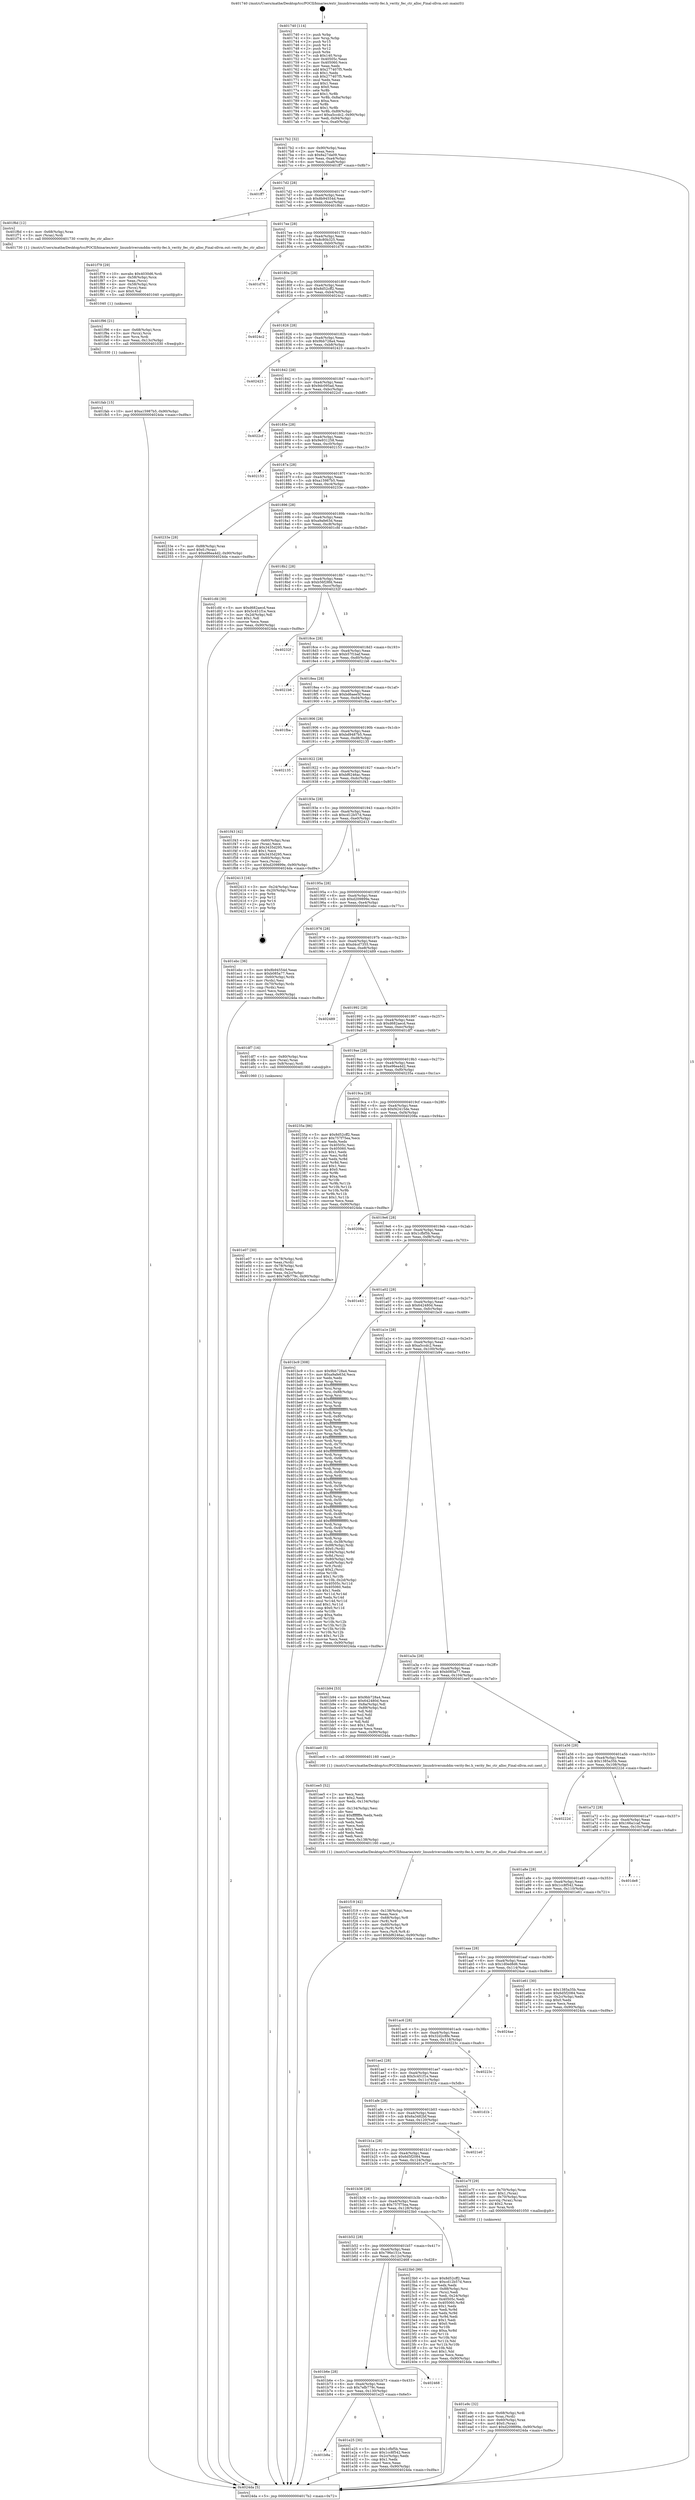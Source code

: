 digraph "0x401740" {
  label = "0x401740 (/mnt/c/Users/mathe/Desktop/tcc/POCII/binaries/extr_linuxdriversmddm-verity-fec.h_verity_fec_ctr_alloc_Final-ollvm.out::main(0))"
  labelloc = "t"
  node[shape=record]

  Entry [label="",width=0.3,height=0.3,shape=circle,fillcolor=black,style=filled]
  "0x4017b2" [label="{
     0x4017b2 [32]\l
     | [instrs]\l
     &nbsp;&nbsp;0x4017b2 \<+6\>: mov -0x90(%rbp),%eax\l
     &nbsp;&nbsp;0x4017b8 \<+2\>: mov %eax,%ecx\l
     &nbsp;&nbsp;0x4017ba \<+6\>: sub $0x8a27da09,%ecx\l
     &nbsp;&nbsp;0x4017c0 \<+6\>: mov %eax,-0xa4(%rbp)\l
     &nbsp;&nbsp;0x4017c6 \<+6\>: mov %ecx,-0xa8(%rbp)\l
     &nbsp;&nbsp;0x4017cc \<+6\>: je 0000000000401ff7 \<main+0x8b7\>\l
  }"]
  "0x401ff7" [label="{
     0x401ff7\l
  }", style=dashed]
  "0x4017d2" [label="{
     0x4017d2 [28]\l
     | [instrs]\l
     &nbsp;&nbsp;0x4017d2 \<+5\>: jmp 00000000004017d7 \<main+0x97\>\l
     &nbsp;&nbsp;0x4017d7 \<+6\>: mov -0xa4(%rbp),%eax\l
     &nbsp;&nbsp;0x4017dd \<+5\>: sub $0x8b94554d,%eax\l
     &nbsp;&nbsp;0x4017e2 \<+6\>: mov %eax,-0xac(%rbp)\l
     &nbsp;&nbsp;0x4017e8 \<+6\>: je 0000000000401f6d \<main+0x82d\>\l
  }"]
  Exit [label="",width=0.3,height=0.3,shape=circle,fillcolor=black,style=filled,peripheries=2]
  "0x401f6d" [label="{
     0x401f6d [12]\l
     | [instrs]\l
     &nbsp;&nbsp;0x401f6d \<+4\>: mov -0x68(%rbp),%rax\l
     &nbsp;&nbsp;0x401f71 \<+3\>: mov (%rax),%rdi\l
     &nbsp;&nbsp;0x401f74 \<+5\>: call 0000000000401730 \<verity_fec_ctr_alloc\>\l
     | [calls]\l
     &nbsp;&nbsp;0x401730 \{1\} (/mnt/c/Users/mathe/Desktop/tcc/POCII/binaries/extr_linuxdriversmddm-verity-fec.h_verity_fec_ctr_alloc_Final-ollvm.out::verity_fec_ctr_alloc)\l
  }"]
  "0x4017ee" [label="{
     0x4017ee [28]\l
     | [instrs]\l
     &nbsp;&nbsp;0x4017ee \<+5\>: jmp 00000000004017f3 \<main+0xb3\>\l
     &nbsp;&nbsp;0x4017f3 \<+6\>: mov -0xa4(%rbp),%eax\l
     &nbsp;&nbsp;0x4017f9 \<+5\>: sub $0x8c80b325,%eax\l
     &nbsp;&nbsp;0x4017fe \<+6\>: mov %eax,-0xb0(%rbp)\l
     &nbsp;&nbsp;0x401804 \<+6\>: je 0000000000401d76 \<main+0x636\>\l
  }"]
  "0x401fab" [label="{
     0x401fab [15]\l
     | [instrs]\l
     &nbsp;&nbsp;0x401fab \<+10\>: movl $0xa15987b5,-0x90(%rbp)\l
     &nbsp;&nbsp;0x401fb5 \<+5\>: jmp 00000000004024da \<main+0xd9a\>\l
  }"]
  "0x401d76" [label="{
     0x401d76\l
  }", style=dashed]
  "0x40180a" [label="{
     0x40180a [28]\l
     | [instrs]\l
     &nbsp;&nbsp;0x40180a \<+5\>: jmp 000000000040180f \<main+0xcf\>\l
     &nbsp;&nbsp;0x40180f \<+6\>: mov -0xa4(%rbp),%eax\l
     &nbsp;&nbsp;0x401815 \<+5\>: sub $0x8d52cff2,%eax\l
     &nbsp;&nbsp;0x40181a \<+6\>: mov %eax,-0xb4(%rbp)\l
     &nbsp;&nbsp;0x401820 \<+6\>: je 00000000004024c2 \<main+0xd82\>\l
  }"]
  "0x401f96" [label="{
     0x401f96 [21]\l
     | [instrs]\l
     &nbsp;&nbsp;0x401f96 \<+4\>: mov -0x68(%rbp),%rcx\l
     &nbsp;&nbsp;0x401f9a \<+3\>: mov (%rcx),%rcx\l
     &nbsp;&nbsp;0x401f9d \<+3\>: mov %rcx,%rdi\l
     &nbsp;&nbsp;0x401fa0 \<+6\>: mov %eax,-0x13c(%rbp)\l
     &nbsp;&nbsp;0x401fa6 \<+5\>: call 0000000000401030 \<free@plt\>\l
     | [calls]\l
     &nbsp;&nbsp;0x401030 \{1\} (unknown)\l
  }"]
  "0x4024c2" [label="{
     0x4024c2\l
  }", style=dashed]
  "0x401826" [label="{
     0x401826 [28]\l
     | [instrs]\l
     &nbsp;&nbsp;0x401826 \<+5\>: jmp 000000000040182b \<main+0xeb\>\l
     &nbsp;&nbsp;0x40182b \<+6\>: mov -0xa4(%rbp),%eax\l
     &nbsp;&nbsp;0x401831 \<+5\>: sub $0x9bb728a4,%eax\l
     &nbsp;&nbsp;0x401836 \<+6\>: mov %eax,-0xb8(%rbp)\l
     &nbsp;&nbsp;0x40183c \<+6\>: je 0000000000402423 \<main+0xce3\>\l
  }"]
  "0x401f79" [label="{
     0x401f79 [29]\l
     | [instrs]\l
     &nbsp;&nbsp;0x401f79 \<+10\>: movabs $0x4030d6,%rdi\l
     &nbsp;&nbsp;0x401f83 \<+4\>: mov -0x58(%rbp),%rcx\l
     &nbsp;&nbsp;0x401f87 \<+2\>: mov %eax,(%rcx)\l
     &nbsp;&nbsp;0x401f89 \<+4\>: mov -0x58(%rbp),%rcx\l
     &nbsp;&nbsp;0x401f8d \<+2\>: mov (%rcx),%esi\l
     &nbsp;&nbsp;0x401f8f \<+2\>: mov $0x0,%al\l
     &nbsp;&nbsp;0x401f91 \<+5\>: call 0000000000401040 \<printf@plt\>\l
     | [calls]\l
     &nbsp;&nbsp;0x401040 \{1\} (unknown)\l
  }"]
  "0x402423" [label="{
     0x402423\l
  }", style=dashed]
  "0x401842" [label="{
     0x401842 [28]\l
     | [instrs]\l
     &nbsp;&nbsp;0x401842 \<+5\>: jmp 0000000000401847 \<main+0x107\>\l
     &nbsp;&nbsp;0x401847 \<+6\>: mov -0xa4(%rbp),%eax\l
     &nbsp;&nbsp;0x40184d \<+5\>: sub $0x9dc095ad,%eax\l
     &nbsp;&nbsp;0x401852 \<+6\>: mov %eax,-0xbc(%rbp)\l
     &nbsp;&nbsp;0x401858 \<+6\>: je 00000000004022cf \<main+0xb8f\>\l
  }"]
  "0x401f19" [label="{
     0x401f19 [42]\l
     | [instrs]\l
     &nbsp;&nbsp;0x401f19 \<+6\>: mov -0x138(%rbp),%ecx\l
     &nbsp;&nbsp;0x401f1f \<+3\>: imul %eax,%ecx\l
     &nbsp;&nbsp;0x401f22 \<+4\>: mov -0x68(%rbp),%r8\l
     &nbsp;&nbsp;0x401f26 \<+3\>: mov (%r8),%r8\l
     &nbsp;&nbsp;0x401f29 \<+4\>: mov -0x60(%rbp),%r9\l
     &nbsp;&nbsp;0x401f2d \<+3\>: movslq (%r9),%r9\l
     &nbsp;&nbsp;0x401f30 \<+4\>: mov %ecx,(%r8,%r9,4)\l
     &nbsp;&nbsp;0x401f34 \<+10\>: movl $0xbf6246ac,-0x90(%rbp)\l
     &nbsp;&nbsp;0x401f3e \<+5\>: jmp 00000000004024da \<main+0xd9a\>\l
  }"]
  "0x4022cf" [label="{
     0x4022cf\l
  }", style=dashed]
  "0x40185e" [label="{
     0x40185e [28]\l
     | [instrs]\l
     &nbsp;&nbsp;0x40185e \<+5\>: jmp 0000000000401863 \<main+0x123\>\l
     &nbsp;&nbsp;0x401863 \<+6\>: mov -0xa4(%rbp),%eax\l
     &nbsp;&nbsp;0x401869 \<+5\>: sub $0x9e931258,%eax\l
     &nbsp;&nbsp;0x40186e \<+6\>: mov %eax,-0xc0(%rbp)\l
     &nbsp;&nbsp;0x401874 \<+6\>: je 0000000000402153 \<main+0xa13\>\l
  }"]
  "0x401ee5" [label="{
     0x401ee5 [52]\l
     | [instrs]\l
     &nbsp;&nbsp;0x401ee5 \<+2\>: xor %ecx,%ecx\l
     &nbsp;&nbsp;0x401ee7 \<+5\>: mov $0x2,%edx\l
     &nbsp;&nbsp;0x401eec \<+6\>: mov %edx,-0x134(%rbp)\l
     &nbsp;&nbsp;0x401ef2 \<+1\>: cltd\l
     &nbsp;&nbsp;0x401ef3 \<+6\>: mov -0x134(%rbp),%esi\l
     &nbsp;&nbsp;0x401ef9 \<+2\>: idiv %esi\l
     &nbsp;&nbsp;0x401efb \<+6\>: imul $0xfffffffe,%edx,%edx\l
     &nbsp;&nbsp;0x401f01 \<+2\>: mov %ecx,%edi\l
     &nbsp;&nbsp;0x401f03 \<+2\>: sub %edx,%edi\l
     &nbsp;&nbsp;0x401f05 \<+2\>: mov %ecx,%edx\l
     &nbsp;&nbsp;0x401f07 \<+3\>: sub $0x1,%edx\l
     &nbsp;&nbsp;0x401f0a \<+2\>: add %edx,%edi\l
     &nbsp;&nbsp;0x401f0c \<+2\>: sub %edi,%ecx\l
     &nbsp;&nbsp;0x401f0e \<+6\>: mov %ecx,-0x138(%rbp)\l
     &nbsp;&nbsp;0x401f14 \<+5\>: call 0000000000401160 \<next_i\>\l
     | [calls]\l
     &nbsp;&nbsp;0x401160 \{1\} (/mnt/c/Users/mathe/Desktop/tcc/POCII/binaries/extr_linuxdriversmddm-verity-fec.h_verity_fec_ctr_alloc_Final-ollvm.out::next_i)\l
  }"]
  "0x402153" [label="{
     0x402153\l
  }", style=dashed]
  "0x40187a" [label="{
     0x40187a [28]\l
     | [instrs]\l
     &nbsp;&nbsp;0x40187a \<+5\>: jmp 000000000040187f \<main+0x13f\>\l
     &nbsp;&nbsp;0x40187f \<+6\>: mov -0xa4(%rbp),%eax\l
     &nbsp;&nbsp;0x401885 \<+5\>: sub $0xa15987b5,%eax\l
     &nbsp;&nbsp;0x40188a \<+6\>: mov %eax,-0xc4(%rbp)\l
     &nbsp;&nbsp;0x401890 \<+6\>: je 000000000040233e \<main+0xbfe\>\l
  }"]
  "0x401e9c" [label="{
     0x401e9c [32]\l
     | [instrs]\l
     &nbsp;&nbsp;0x401e9c \<+4\>: mov -0x68(%rbp),%rdi\l
     &nbsp;&nbsp;0x401ea0 \<+3\>: mov %rax,(%rdi)\l
     &nbsp;&nbsp;0x401ea3 \<+4\>: mov -0x60(%rbp),%rax\l
     &nbsp;&nbsp;0x401ea7 \<+6\>: movl $0x0,(%rax)\l
     &nbsp;&nbsp;0x401ead \<+10\>: movl $0xd209899e,-0x90(%rbp)\l
     &nbsp;&nbsp;0x401eb7 \<+5\>: jmp 00000000004024da \<main+0xd9a\>\l
  }"]
  "0x40233e" [label="{
     0x40233e [28]\l
     | [instrs]\l
     &nbsp;&nbsp;0x40233e \<+7\>: mov -0x88(%rbp),%rax\l
     &nbsp;&nbsp;0x402345 \<+6\>: movl $0x0,(%rax)\l
     &nbsp;&nbsp;0x40234b \<+10\>: movl $0xe96ea4d2,-0x90(%rbp)\l
     &nbsp;&nbsp;0x402355 \<+5\>: jmp 00000000004024da \<main+0xd9a\>\l
  }"]
  "0x401896" [label="{
     0x401896 [28]\l
     | [instrs]\l
     &nbsp;&nbsp;0x401896 \<+5\>: jmp 000000000040189b \<main+0x15b\>\l
     &nbsp;&nbsp;0x40189b \<+6\>: mov -0xa4(%rbp),%eax\l
     &nbsp;&nbsp;0x4018a1 \<+5\>: sub $0xa9afe63d,%eax\l
     &nbsp;&nbsp;0x4018a6 \<+6\>: mov %eax,-0xc8(%rbp)\l
     &nbsp;&nbsp;0x4018ac \<+6\>: je 0000000000401cfd \<main+0x5bd\>\l
  }"]
  "0x401b8a" [label="{
     0x401b8a\l
  }", style=dashed]
  "0x401cfd" [label="{
     0x401cfd [30]\l
     | [instrs]\l
     &nbsp;&nbsp;0x401cfd \<+5\>: mov $0xd682aecd,%eax\l
     &nbsp;&nbsp;0x401d02 \<+5\>: mov $0x5c451f1e,%ecx\l
     &nbsp;&nbsp;0x401d07 \<+3\>: mov -0x2d(%rbp),%dl\l
     &nbsp;&nbsp;0x401d0a \<+3\>: test $0x1,%dl\l
     &nbsp;&nbsp;0x401d0d \<+3\>: cmovne %ecx,%eax\l
     &nbsp;&nbsp;0x401d10 \<+6\>: mov %eax,-0x90(%rbp)\l
     &nbsp;&nbsp;0x401d16 \<+5\>: jmp 00000000004024da \<main+0xd9a\>\l
  }"]
  "0x4018b2" [label="{
     0x4018b2 [28]\l
     | [instrs]\l
     &nbsp;&nbsp;0x4018b2 \<+5\>: jmp 00000000004018b7 \<main+0x177\>\l
     &nbsp;&nbsp;0x4018b7 \<+6\>: mov -0xa4(%rbp),%eax\l
     &nbsp;&nbsp;0x4018bd \<+5\>: sub $0xb56f28fd,%eax\l
     &nbsp;&nbsp;0x4018c2 \<+6\>: mov %eax,-0xcc(%rbp)\l
     &nbsp;&nbsp;0x4018c8 \<+6\>: je 000000000040232f \<main+0xbef\>\l
  }"]
  "0x401e25" [label="{
     0x401e25 [30]\l
     | [instrs]\l
     &nbsp;&nbsp;0x401e25 \<+5\>: mov $0x1cfbf5b,%eax\l
     &nbsp;&nbsp;0x401e2a \<+5\>: mov $0x1cc8f542,%ecx\l
     &nbsp;&nbsp;0x401e2f \<+3\>: mov -0x2c(%rbp),%edx\l
     &nbsp;&nbsp;0x401e32 \<+3\>: cmp $0x1,%edx\l
     &nbsp;&nbsp;0x401e35 \<+3\>: cmovl %ecx,%eax\l
     &nbsp;&nbsp;0x401e38 \<+6\>: mov %eax,-0x90(%rbp)\l
     &nbsp;&nbsp;0x401e3e \<+5\>: jmp 00000000004024da \<main+0xd9a\>\l
  }"]
  "0x40232f" [label="{
     0x40232f\l
  }", style=dashed]
  "0x4018ce" [label="{
     0x4018ce [28]\l
     | [instrs]\l
     &nbsp;&nbsp;0x4018ce \<+5\>: jmp 00000000004018d3 \<main+0x193\>\l
     &nbsp;&nbsp;0x4018d3 \<+6\>: mov -0xa4(%rbp),%eax\l
     &nbsp;&nbsp;0x4018d9 \<+5\>: sub $0xb57f1baf,%eax\l
     &nbsp;&nbsp;0x4018de \<+6\>: mov %eax,-0xd0(%rbp)\l
     &nbsp;&nbsp;0x4018e4 \<+6\>: je 00000000004021b6 \<main+0xa76\>\l
  }"]
  "0x401b6e" [label="{
     0x401b6e [28]\l
     | [instrs]\l
     &nbsp;&nbsp;0x401b6e \<+5\>: jmp 0000000000401b73 \<main+0x433\>\l
     &nbsp;&nbsp;0x401b73 \<+6\>: mov -0xa4(%rbp),%eax\l
     &nbsp;&nbsp;0x401b79 \<+5\>: sub $0x7efb779c,%eax\l
     &nbsp;&nbsp;0x401b7e \<+6\>: mov %eax,-0x130(%rbp)\l
     &nbsp;&nbsp;0x401b84 \<+6\>: je 0000000000401e25 \<main+0x6e5\>\l
  }"]
  "0x4021b6" [label="{
     0x4021b6\l
  }", style=dashed]
  "0x4018ea" [label="{
     0x4018ea [28]\l
     | [instrs]\l
     &nbsp;&nbsp;0x4018ea \<+5\>: jmp 00000000004018ef \<main+0x1af\>\l
     &nbsp;&nbsp;0x4018ef \<+6\>: mov -0xa4(%rbp),%eax\l
     &nbsp;&nbsp;0x4018f5 \<+5\>: sub $0xbd6aee5f,%eax\l
     &nbsp;&nbsp;0x4018fa \<+6\>: mov %eax,-0xd4(%rbp)\l
     &nbsp;&nbsp;0x401900 \<+6\>: je 0000000000401fba \<main+0x87a\>\l
  }"]
  "0x402468" [label="{
     0x402468\l
  }", style=dashed]
  "0x401fba" [label="{
     0x401fba\l
  }", style=dashed]
  "0x401906" [label="{
     0x401906 [28]\l
     | [instrs]\l
     &nbsp;&nbsp;0x401906 \<+5\>: jmp 000000000040190b \<main+0x1cb\>\l
     &nbsp;&nbsp;0x40190b \<+6\>: mov -0xa4(%rbp),%eax\l
     &nbsp;&nbsp;0x401911 \<+5\>: sub $0xbd9487b5,%eax\l
     &nbsp;&nbsp;0x401916 \<+6\>: mov %eax,-0xd8(%rbp)\l
     &nbsp;&nbsp;0x40191c \<+6\>: je 0000000000402135 \<main+0x9f5\>\l
  }"]
  "0x401b52" [label="{
     0x401b52 [28]\l
     | [instrs]\l
     &nbsp;&nbsp;0x401b52 \<+5\>: jmp 0000000000401b57 \<main+0x417\>\l
     &nbsp;&nbsp;0x401b57 \<+6\>: mov -0xa4(%rbp),%eax\l
     &nbsp;&nbsp;0x401b5d \<+5\>: sub $0x796e151e,%eax\l
     &nbsp;&nbsp;0x401b62 \<+6\>: mov %eax,-0x12c(%rbp)\l
     &nbsp;&nbsp;0x401b68 \<+6\>: je 0000000000402468 \<main+0xd28\>\l
  }"]
  "0x402135" [label="{
     0x402135\l
  }", style=dashed]
  "0x401922" [label="{
     0x401922 [28]\l
     | [instrs]\l
     &nbsp;&nbsp;0x401922 \<+5\>: jmp 0000000000401927 \<main+0x1e7\>\l
     &nbsp;&nbsp;0x401927 \<+6\>: mov -0xa4(%rbp),%eax\l
     &nbsp;&nbsp;0x40192d \<+5\>: sub $0xbf6246ac,%eax\l
     &nbsp;&nbsp;0x401932 \<+6\>: mov %eax,-0xdc(%rbp)\l
     &nbsp;&nbsp;0x401938 \<+6\>: je 0000000000401f43 \<main+0x803\>\l
  }"]
  "0x4023b0" [label="{
     0x4023b0 [99]\l
     | [instrs]\l
     &nbsp;&nbsp;0x4023b0 \<+5\>: mov $0x8d52cff2,%eax\l
     &nbsp;&nbsp;0x4023b5 \<+5\>: mov $0xcd12b57d,%ecx\l
     &nbsp;&nbsp;0x4023ba \<+2\>: xor %edx,%edx\l
     &nbsp;&nbsp;0x4023bc \<+7\>: mov -0x88(%rbp),%rsi\l
     &nbsp;&nbsp;0x4023c3 \<+2\>: mov (%rsi),%edi\l
     &nbsp;&nbsp;0x4023c5 \<+3\>: mov %edi,-0x24(%rbp)\l
     &nbsp;&nbsp;0x4023c8 \<+7\>: mov 0x40505c,%edi\l
     &nbsp;&nbsp;0x4023cf \<+8\>: mov 0x405060,%r8d\l
     &nbsp;&nbsp;0x4023d7 \<+3\>: sub $0x1,%edx\l
     &nbsp;&nbsp;0x4023da \<+3\>: mov %edi,%r9d\l
     &nbsp;&nbsp;0x4023dd \<+3\>: add %edx,%r9d\l
     &nbsp;&nbsp;0x4023e0 \<+4\>: imul %r9d,%edi\l
     &nbsp;&nbsp;0x4023e4 \<+3\>: and $0x1,%edi\l
     &nbsp;&nbsp;0x4023e7 \<+3\>: cmp $0x0,%edi\l
     &nbsp;&nbsp;0x4023ea \<+4\>: sete %r10b\l
     &nbsp;&nbsp;0x4023ee \<+4\>: cmp $0xa,%r8d\l
     &nbsp;&nbsp;0x4023f2 \<+4\>: setl %r11b\l
     &nbsp;&nbsp;0x4023f6 \<+3\>: mov %r10b,%bl\l
     &nbsp;&nbsp;0x4023f9 \<+3\>: and %r11b,%bl\l
     &nbsp;&nbsp;0x4023fc \<+3\>: xor %r11b,%r10b\l
     &nbsp;&nbsp;0x4023ff \<+3\>: or %r10b,%bl\l
     &nbsp;&nbsp;0x402402 \<+3\>: test $0x1,%bl\l
     &nbsp;&nbsp;0x402405 \<+3\>: cmovne %ecx,%eax\l
     &nbsp;&nbsp;0x402408 \<+6\>: mov %eax,-0x90(%rbp)\l
     &nbsp;&nbsp;0x40240e \<+5\>: jmp 00000000004024da \<main+0xd9a\>\l
  }"]
  "0x401f43" [label="{
     0x401f43 [42]\l
     | [instrs]\l
     &nbsp;&nbsp;0x401f43 \<+4\>: mov -0x60(%rbp),%rax\l
     &nbsp;&nbsp;0x401f47 \<+2\>: mov (%rax),%ecx\l
     &nbsp;&nbsp;0x401f49 \<+6\>: add $0x3435d295,%ecx\l
     &nbsp;&nbsp;0x401f4f \<+3\>: add $0x1,%ecx\l
     &nbsp;&nbsp;0x401f52 \<+6\>: sub $0x3435d295,%ecx\l
     &nbsp;&nbsp;0x401f58 \<+4\>: mov -0x60(%rbp),%rax\l
     &nbsp;&nbsp;0x401f5c \<+2\>: mov %ecx,(%rax)\l
     &nbsp;&nbsp;0x401f5e \<+10\>: movl $0xd209899e,-0x90(%rbp)\l
     &nbsp;&nbsp;0x401f68 \<+5\>: jmp 00000000004024da \<main+0xd9a\>\l
  }"]
  "0x40193e" [label="{
     0x40193e [28]\l
     | [instrs]\l
     &nbsp;&nbsp;0x40193e \<+5\>: jmp 0000000000401943 \<main+0x203\>\l
     &nbsp;&nbsp;0x401943 \<+6\>: mov -0xa4(%rbp),%eax\l
     &nbsp;&nbsp;0x401949 \<+5\>: sub $0xcd12b57d,%eax\l
     &nbsp;&nbsp;0x40194e \<+6\>: mov %eax,-0xe0(%rbp)\l
     &nbsp;&nbsp;0x401954 \<+6\>: je 0000000000402413 \<main+0xcd3\>\l
  }"]
  "0x401b36" [label="{
     0x401b36 [28]\l
     | [instrs]\l
     &nbsp;&nbsp;0x401b36 \<+5\>: jmp 0000000000401b3b \<main+0x3fb\>\l
     &nbsp;&nbsp;0x401b3b \<+6\>: mov -0xa4(%rbp),%eax\l
     &nbsp;&nbsp;0x401b41 \<+5\>: sub $0x757f75ea,%eax\l
     &nbsp;&nbsp;0x401b46 \<+6\>: mov %eax,-0x128(%rbp)\l
     &nbsp;&nbsp;0x401b4c \<+6\>: je 00000000004023b0 \<main+0xc70\>\l
  }"]
  "0x402413" [label="{
     0x402413 [16]\l
     | [instrs]\l
     &nbsp;&nbsp;0x402413 \<+3\>: mov -0x24(%rbp),%eax\l
     &nbsp;&nbsp;0x402416 \<+4\>: lea -0x20(%rbp),%rsp\l
     &nbsp;&nbsp;0x40241a \<+1\>: pop %rbx\l
     &nbsp;&nbsp;0x40241b \<+2\>: pop %r12\l
     &nbsp;&nbsp;0x40241d \<+2\>: pop %r14\l
     &nbsp;&nbsp;0x40241f \<+2\>: pop %r15\l
     &nbsp;&nbsp;0x402421 \<+1\>: pop %rbp\l
     &nbsp;&nbsp;0x402422 \<+1\>: ret\l
  }"]
  "0x40195a" [label="{
     0x40195a [28]\l
     | [instrs]\l
     &nbsp;&nbsp;0x40195a \<+5\>: jmp 000000000040195f \<main+0x21f\>\l
     &nbsp;&nbsp;0x40195f \<+6\>: mov -0xa4(%rbp),%eax\l
     &nbsp;&nbsp;0x401965 \<+5\>: sub $0xd209899e,%eax\l
     &nbsp;&nbsp;0x40196a \<+6\>: mov %eax,-0xe4(%rbp)\l
     &nbsp;&nbsp;0x401970 \<+6\>: je 0000000000401ebc \<main+0x77c\>\l
  }"]
  "0x401e7f" [label="{
     0x401e7f [29]\l
     | [instrs]\l
     &nbsp;&nbsp;0x401e7f \<+4\>: mov -0x70(%rbp),%rax\l
     &nbsp;&nbsp;0x401e83 \<+6\>: movl $0x1,(%rax)\l
     &nbsp;&nbsp;0x401e89 \<+4\>: mov -0x70(%rbp),%rax\l
     &nbsp;&nbsp;0x401e8d \<+3\>: movslq (%rax),%rax\l
     &nbsp;&nbsp;0x401e90 \<+4\>: shl $0x2,%rax\l
     &nbsp;&nbsp;0x401e94 \<+3\>: mov %rax,%rdi\l
     &nbsp;&nbsp;0x401e97 \<+5\>: call 0000000000401050 \<malloc@plt\>\l
     | [calls]\l
     &nbsp;&nbsp;0x401050 \{1\} (unknown)\l
  }"]
  "0x401ebc" [label="{
     0x401ebc [36]\l
     | [instrs]\l
     &nbsp;&nbsp;0x401ebc \<+5\>: mov $0x8b94554d,%eax\l
     &nbsp;&nbsp;0x401ec1 \<+5\>: mov $0xb085a77,%ecx\l
     &nbsp;&nbsp;0x401ec6 \<+4\>: mov -0x60(%rbp),%rdx\l
     &nbsp;&nbsp;0x401eca \<+2\>: mov (%rdx),%esi\l
     &nbsp;&nbsp;0x401ecc \<+4\>: mov -0x70(%rbp),%rdx\l
     &nbsp;&nbsp;0x401ed0 \<+2\>: cmp (%rdx),%esi\l
     &nbsp;&nbsp;0x401ed2 \<+3\>: cmovl %ecx,%eax\l
     &nbsp;&nbsp;0x401ed5 \<+6\>: mov %eax,-0x90(%rbp)\l
     &nbsp;&nbsp;0x401edb \<+5\>: jmp 00000000004024da \<main+0xd9a\>\l
  }"]
  "0x401976" [label="{
     0x401976 [28]\l
     | [instrs]\l
     &nbsp;&nbsp;0x401976 \<+5\>: jmp 000000000040197b \<main+0x23b\>\l
     &nbsp;&nbsp;0x40197b \<+6\>: mov -0xa4(%rbp),%eax\l
     &nbsp;&nbsp;0x401981 \<+5\>: sub $0xd4cd7355,%eax\l
     &nbsp;&nbsp;0x401986 \<+6\>: mov %eax,-0xe8(%rbp)\l
     &nbsp;&nbsp;0x40198c \<+6\>: je 0000000000402489 \<main+0xd49\>\l
  }"]
  "0x401b1a" [label="{
     0x401b1a [28]\l
     | [instrs]\l
     &nbsp;&nbsp;0x401b1a \<+5\>: jmp 0000000000401b1f \<main+0x3df\>\l
     &nbsp;&nbsp;0x401b1f \<+6\>: mov -0xa4(%rbp),%eax\l
     &nbsp;&nbsp;0x401b25 \<+5\>: sub $0x6d5f2084,%eax\l
     &nbsp;&nbsp;0x401b2a \<+6\>: mov %eax,-0x124(%rbp)\l
     &nbsp;&nbsp;0x401b30 \<+6\>: je 0000000000401e7f \<main+0x73f\>\l
  }"]
  "0x402489" [label="{
     0x402489\l
  }", style=dashed]
  "0x401992" [label="{
     0x401992 [28]\l
     | [instrs]\l
     &nbsp;&nbsp;0x401992 \<+5\>: jmp 0000000000401997 \<main+0x257\>\l
     &nbsp;&nbsp;0x401997 \<+6\>: mov -0xa4(%rbp),%eax\l
     &nbsp;&nbsp;0x40199d \<+5\>: sub $0xd682aecd,%eax\l
     &nbsp;&nbsp;0x4019a2 \<+6\>: mov %eax,-0xec(%rbp)\l
     &nbsp;&nbsp;0x4019a8 \<+6\>: je 0000000000401df7 \<main+0x6b7\>\l
  }"]
  "0x4021e0" [label="{
     0x4021e0\l
  }", style=dashed]
  "0x401df7" [label="{
     0x401df7 [16]\l
     | [instrs]\l
     &nbsp;&nbsp;0x401df7 \<+4\>: mov -0x80(%rbp),%rax\l
     &nbsp;&nbsp;0x401dfb \<+3\>: mov (%rax),%rax\l
     &nbsp;&nbsp;0x401dfe \<+4\>: mov 0x8(%rax),%rdi\l
     &nbsp;&nbsp;0x401e02 \<+5\>: call 0000000000401060 \<atoi@plt\>\l
     | [calls]\l
     &nbsp;&nbsp;0x401060 \{1\} (unknown)\l
  }"]
  "0x4019ae" [label="{
     0x4019ae [28]\l
     | [instrs]\l
     &nbsp;&nbsp;0x4019ae \<+5\>: jmp 00000000004019b3 \<main+0x273\>\l
     &nbsp;&nbsp;0x4019b3 \<+6\>: mov -0xa4(%rbp),%eax\l
     &nbsp;&nbsp;0x4019b9 \<+5\>: sub $0xe96ea4d2,%eax\l
     &nbsp;&nbsp;0x4019be \<+6\>: mov %eax,-0xf0(%rbp)\l
     &nbsp;&nbsp;0x4019c4 \<+6\>: je 000000000040235a \<main+0xc1a\>\l
  }"]
  "0x401afe" [label="{
     0x401afe [28]\l
     | [instrs]\l
     &nbsp;&nbsp;0x401afe \<+5\>: jmp 0000000000401b03 \<main+0x3c3\>\l
     &nbsp;&nbsp;0x401b03 \<+6\>: mov -0xa4(%rbp),%eax\l
     &nbsp;&nbsp;0x401b09 \<+5\>: sub $0x6a3482bf,%eax\l
     &nbsp;&nbsp;0x401b0e \<+6\>: mov %eax,-0x120(%rbp)\l
     &nbsp;&nbsp;0x401b14 \<+6\>: je 00000000004021e0 \<main+0xaa0\>\l
  }"]
  "0x40235a" [label="{
     0x40235a [86]\l
     | [instrs]\l
     &nbsp;&nbsp;0x40235a \<+5\>: mov $0x8d52cff2,%eax\l
     &nbsp;&nbsp;0x40235f \<+5\>: mov $0x757f75ea,%ecx\l
     &nbsp;&nbsp;0x402364 \<+2\>: xor %edx,%edx\l
     &nbsp;&nbsp;0x402366 \<+7\>: mov 0x40505c,%esi\l
     &nbsp;&nbsp;0x40236d \<+7\>: mov 0x405060,%edi\l
     &nbsp;&nbsp;0x402374 \<+3\>: sub $0x1,%edx\l
     &nbsp;&nbsp;0x402377 \<+3\>: mov %esi,%r8d\l
     &nbsp;&nbsp;0x40237a \<+3\>: add %edx,%r8d\l
     &nbsp;&nbsp;0x40237d \<+4\>: imul %r8d,%esi\l
     &nbsp;&nbsp;0x402381 \<+3\>: and $0x1,%esi\l
     &nbsp;&nbsp;0x402384 \<+3\>: cmp $0x0,%esi\l
     &nbsp;&nbsp;0x402387 \<+4\>: sete %r9b\l
     &nbsp;&nbsp;0x40238b \<+3\>: cmp $0xa,%edi\l
     &nbsp;&nbsp;0x40238e \<+4\>: setl %r10b\l
     &nbsp;&nbsp;0x402392 \<+3\>: mov %r9b,%r11b\l
     &nbsp;&nbsp;0x402395 \<+3\>: and %r10b,%r11b\l
     &nbsp;&nbsp;0x402398 \<+3\>: xor %r10b,%r9b\l
     &nbsp;&nbsp;0x40239b \<+3\>: or %r9b,%r11b\l
     &nbsp;&nbsp;0x40239e \<+4\>: test $0x1,%r11b\l
     &nbsp;&nbsp;0x4023a2 \<+3\>: cmovne %ecx,%eax\l
     &nbsp;&nbsp;0x4023a5 \<+6\>: mov %eax,-0x90(%rbp)\l
     &nbsp;&nbsp;0x4023ab \<+5\>: jmp 00000000004024da \<main+0xd9a\>\l
  }"]
  "0x4019ca" [label="{
     0x4019ca [28]\l
     | [instrs]\l
     &nbsp;&nbsp;0x4019ca \<+5\>: jmp 00000000004019cf \<main+0x28f\>\l
     &nbsp;&nbsp;0x4019cf \<+6\>: mov -0xa4(%rbp),%eax\l
     &nbsp;&nbsp;0x4019d5 \<+5\>: sub $0xf42415de,%eax\l
     &nbsp;&nbsp;0x4019da \<+6\>: mov %eax,-0xf4(%rbp)\l
     &nbsp;&nbsp;0x4019e0 \<+6\>: je 000000000040208a \<main+0x94a\>\l
  }"]
  "0x401d1b" [label="{
     0x401d1b\l
  }", style=dashed]
  "0x40208a" [label="{
     0x40208a\l
  }", style=dashed]
  "0x4019e6" [label="{
     0x4019e6 [28]\l
     | [instrs]\l
     &nbsp;&nbsp;0x4019e6 \<+5\>: jmp 00000000004019eb \<main+0x2ab\>\l
     &nbsp;&nbsp;0x4019eb \<+6\>: mov -0xa4(%rbp),%eax\l
     &nbsp;&nbsp;0x4019f1 \<+5\>: sub $0x1cfbf5b,%eax\l
     &nbsp;&nbsp;0x4019f6 \<+6\>: mov %eax,-0xf8(%rbp)\l
     &nbsp;&nbsp;0x4019fc \<+6\>: je 0000000000401e43 \<main+0x703\>\l
  }"]
  "0x401ae2" [label="{
     0x401ae2 [28]\l
     | [instrs]\l
     &nbsp;&nbsp;0x401ae2 \<+5\>: jmp 0000000000401ae7 \<main+0x3a7\>\l
     &nbsp;&nbsp;0x401ae7 \<+6\>: mov -0xa4(%rbp),%eax\l
     &nbsp;&nbsp;0x401aed \<+5\>: sub $0x5c451f1e,%eax\l
     &nbsp;&nbsp;0x401af2 \<+6\>: mov %eax,-0x11c(%rbp)\l
     &nbsp;&nbsp;0x401af8 \<+6\>: je 0000000000401d1b \<main+0x5db\>\l
  }"]
  "0x401e43" [label="{
     0x401e43\l
  }", style=dashed]
  "0x401a02" [label="{
     0x401a02 [28]\l
     | [instrs]\l
     &nbsp;&nbsp;0x401a02 \<+5\>: jmp 0000000000401a07 \<main+0x2c7\>\l
     &nbsp;&nbsp;0x401a07 \<+6\>: mov -0xa4(%rbp),%eax\l
     &nbsp;&nbsp;0x401a0d \<+5\>: sub $0x642480d,%eax\l
     &nbsp;&nbsp;0x401a12 \<+6\>: mov %eax,-0xfc(%rbp)\l
     &nbsp;&nbsp;0x401a18 \<+6\>: je 0000000000401bc9 \<main+0x489\>\l
  }"]
  "0x40223c" [label="{
     0x40223c\l
  }", style=dashed]
  "0x401bc9" [label="{
     0x401bc9 [308]\l
     | [instrs]\l
     &nbsp;&nbsp;0x401bc9 \<+5\>: mov $0x9bb728a4,%eax\l
     &nbsp;&nbsp;0x401bce \<+5\>: mov $0xa9afe63d,%ecx\l
     &nbsp;&nbsp;0x401bd3 \<+2\>: xor %edx,%edx\l
     &nbsp;&nbsp;0x401bd5 \<+3\>: mov %rsp,%rsi\l
     &nbsp;&nbsp;0x401bd8 \<+4\>: add $0xfffffffffffffff0,%rsi\l
     &nbsp;&nbsp;0x401bdc \<+3\>: mov %rsi,%rsp\l
     &nbsp;&nbsp;0x401bdf \<+7\>: mov %rsi,-0x88(%rbp)\l
     &nbsp;&nbsp;0x401be6 \<+3\>: mov %rsp,%rsi\l
     &nbsp;&nbsp;0x401be9 \<+4\>: add $0xfffffffffffffff0,%rsi\l
     &nbsp;&nbsp;0x401bed \<+3\>: mov %rsi,%rsp\l
     &nbsp;&nbsp;0x401bf0 \<+3\>: mov %rsp,%rdi\l
     &nbsp;&nbsp;0x401bf3 \<+4\>: add $0xfffffffffffffff0,%rdi\l
     &nbsp;&nbsp;0x401bf7 \<+3\>: mov %rdi,%rsp\l
     &nbsp;&nbsp;0x401bfa \<+4\>: mov %rdi,-0x80(%rbp)\l
     &nbsp;&nbsp;0x401bfe \<+3\>: mov %rsp,%rdi\l
     &nbsp;&nbsp;0x401c01 \<+4\>: add $0xfffffffffffffff0,%rdi\l
     &nbsp;&nbsp;0x401c05 \<+3\>: mov %rdi,%rsp\l
     &nbsp;&nbsp;0x401c08 \<+4\>: mov %rdi,-0x78(%rbp)\l
     &nbsp;&nbsp;0x401c0c \<+3\>: mov %rsp,%rdi\l
     &nbsp;&nbsp;0x401c0f \<+4\>: add $0xfffffffffffffff0,%rdi\l
     &nbsp;&nbsp;0x401c13 \<+3\>: mov %rdi,%rsp\l
     &nbsp;&nbsp;0x401c16 \<+4\>: mov %rdi,-0x70(%rbp)\l
     &nbsp;&nbsp;0x401c1a \<+3\>: mov %rsp,%rdi\l
     &nbsp;&nbsp;0x401c1d \<+4\>: add $0xfffffffffffffff0,%rdi\l
     &nbsp;&nbsp;0x401c21 \<+3\>: mov %rdi,%rsp\l
     &nbsp;&nbsp;0x401c24 \<+4\>: mov %rdi,-0x68(%rbp)\l
     &nbsp;&nbsp;0x401c28 \<+3\>: mov %rsp,%rdi\l
     &nbsp;&nbsp;0x401c2b \<+4\>: add $0xfffffffffffffff0,%rdi\l
     &nbsp;&nbsp;0x401c2f \<+3\>: mov %rdi,%rsp\l
     &nbsp;&nbsp;0x401c32 \<+4\>: mov %rdi,-0x60(%rbp)\l
     &nbsp;&nbsp;0x401c36 \<+3\>: mov %rsp,%rdi\l
     &nbsp;&nbsp;0x401c39 \<+4\>: add $0xfffffffffffffff0,%rdi\l
     &nbsp;&nbsp;0x401c3d \<+3\>: mov %rdi,%rsp\l
     &nbsp;&nbsp;0x401c40 \<+4\>: mov %rdi,-0x58(%rbp)\l
     &nbsp;&nbsp;0x401c44 \<+3\>: mov %rsp,%rdi\l
     &nbsp;&nbsp;0x401c47 \<+4\>: add $0xfffffffffffffff0,%rdi\l
     &nbsp;&nbsp;0x401c4b \<+3\>: mov %rdi,%rsp\l
     &nbsp;&nbsp;0x401c4e \<+4\>: mov %rdi,-0x50(%rbp)\l
     &nbsp;&nbsp;0x401c52 \<+3\>: mov %rsp,%rdi\l
     &nbsp;&nbsp;0x401c55 \<+4\>: add $0xfffffffffffffff0,%rdi\l
     &nbsp;&nbsp;0x401c59 \<+3\>: mov %rdi,%rsp\l
     &nbsp;&nbsp;0x401c5c \<+4\>: mov %rdi,-0x48(%rbp)\l
     &nbsp;&nbsp;0x401c60 \<+3\>: mov %rsp,%rdi\l
     &nbsp;&nbsp;0x401c63 \<+4\>: add $0xfffffffffffffff0,%rdi\l
     &nbsp;&nbsp;0x401c67 \<+3\>: mov %rdi,%rsp\l
     &nbsp;&nbsp;0x401c6a \<+4\>: mov %rdi,-0x40(%rbp)\l
     &nbsp;&nbsp;0x401c6e \<+3\>: mov %rsp,%rdi\l
     &nbsp;&nbsp;0x401c71 \<+4\>: add $0xfffffffffffffff0,%rdi\l
     &nbsp;&nbsp;0x401c75 \<+3\>: mov %rdi,%rsp\l
     &nbsp;&nbsp;0x401c78 \<+4\>: mov %rdi,-0x38(%rbp)\l
     &nbsp;&nbsp;0x401c7c \<+7\>: mov -0x88(%rbp),%rdi\l
     &nbsp;&nbsp;0x401c83 \<+6\>: movl $0x0,(%rdi)\l
     &nbsp;&nbsp;0x401c89 \<+7\>: mov -0x94(%rbp),%r8d\l
     &nbsp;&nbsp;0x401c90 \<+3\>: mov %r8d,(%rsi)\l
     &nbsp;&nbsp;0x401c93 \<+4\>: mov -0x80(%rbp),%rdi\l
     &nbsp;&nbsp;0x401c97 \<+7\>: mov -0xa0(%rbp),%r9\l
     &nbsp;&nbsp;0x401c9e \<+3\>: mov %r9,(%rdi)\l
     &nbsp;&nbsp;0x401ca1 \<+3\>: cmpl $0x2,(%rsi)\l
     &nbsp;&nbsp;0x401ca4 \<+4\>: setne %r10b\l
     &nbsp;&nbsp;0x401ca8 \<+4\>: and $0x1,%r10b\l
     &nbsp;&nbsp;0x401cac \<+4\>: mov %r10b,-0x2d(%rbp)\l
     &nbsp;&nbsp;0x401cb0 \<+8\>: mov 0x40505c,%r11d\l
     &nbsp;&nbsp;0x401cb8 \<+7\>: mov 0x405060,%ebx\l
     &nbsp;&nbsp;0x401cbf \<+3\>: sub $0x1,%edx\l
     &nbsp;&nbsp;0x401cc2 \<+3\>: mov %r11d,%r14d\l
     &nbsp;&nbsp;0x401cc5 \<+3\>: add %edx,%r14d\l
     &nbsp;&nbsp;0x401cc8 \<+4\>: imul %r14d,%r11d\l
     &nbsp;&nbsp;0x401ccc \<+4\>: and $0x1,%r11d\l
     &nbsp;&nbsp;0x401cd0 \<+4\>: cmp $0x0,%r11d\l
     &nbsp;&nbsp;0x401cd4 \<+4\>: sete %r10b\l
     &nbsp;&nbsp;0x401cd8 \<+3\>: cmp $0xa,%ebx\l
     &nbsp;&nbsp;0x401cdb \<+4\>: setl %r15b\l
     &nbsp;&nbsp;0x401cdf \<+3\>: mov %r10b,%r12b\l
     &nbsp;&nbsp;0x401ce2 \<+3\>: and %r15b,%r12b\l
     &nbsp;&nbsp;0x401ce5 \<+3\>: xor %r15b,%r10b\l
     &nbsp;&nbsp;0x401ce8 \<+3\>: or %r10b,%r12b\l
     &nbsp;&nbsp;0x401ceb \<+4\>: test $0x1,%r12b\l
     &nbsp;&nbsp;0x401cef \<+3\>: cmovne %ecx,%eax\l
     &nbsp;&nbsp;0x401cf2 \<+6\>: mov %eax,-0x90(%rbp)\l
     &nbsp;&nbsp;0x401cf8 \<+5\>: jmp 00000000004024da \<main+0xd9a\>\l
  }"]
  "0x401a1e" [label="{
     0x401a1e [28]\l
     | [instrs]\l
     &nbsp;&nbsp;0x401a1e \<+5\>: jmp 0000000000401a23 \<main+0x2e3\>\l
     &nbsp;&nbsp;0x401a23 \<+6\>: mov -0xa4(%rbp),%eax\l
     &nbsp;&nbsp;0x401a29 \<+5\>: sub $0xa5ccdc2,%eax\l
     &nbsp;&nbsp;0x401a2e \<+6\>: mov %eax,-0x100(%rbp)\l
     &nbsp;&nbsp;0x401a34 \<+6\>: je 0000000000401b94 \<main+0x454\>\l
  }"]
  "0x401ac6" [label="{
     0x401ac6 [28]\l
     | [instrs]\l
     &nbsp;&nbsp;0x401ac6 \<+5\>: jmp 0000000000401acb \<main+0x38b\>\l
     &nbsp;&nbsp;0x401acb \<+6\>: mov -0xa4(%rbp),%eax\l
     &nbsp;&nbsp;0x401ad1 \<+5\>: sub $0x32d2c8fe,%eax\l
     &nbsp;&nbsp;0x401ad6 \<+6\>: mov %eax,-0x118(%rbp)\l
     &nbsp;&nbsp;0x401adc \<+6\>: je 000000000040223c \<main+0xafc\>\l
  }"]
  "0x401b94" [label="{
     0x401b94 [53]\l
     | [instrs]\l
     &nbsp;&nbsp;0x401b94 \<+5\>: mov $0x9bb728a4,%eax\l
     &nbsp;&nbsp;0x401b99 \<+5\>: mov $0x642480d,%ecx\l
     &nbsp;&nbsp;0x401b9e \<+6\>: mov -0x8a(%rbp),%dl\l
     &nbsp;&nbsp;0x401ba4 \<+7\>: mov -0x89(%rbp),%sil\l
     &nbsp;&nbsp;0x401bab \<+3\>: mov %dl,%dil\l
     &nbsp;&nbsp;0x401bae \<+3\>: and %sil,%dil\l
     &nbsp;&nbsp;0x401bb1 \<+3\>: xor %sil,%dl\l
     &nbsp;&nbsp;0x401bb4 \<+3\>: or %dl,%dil\l
     &nbsp;&nbsp;0x401bb7 \<+4\>: test $0x1,%dil\l
     &nbsp;&nbsp;0x401bbb \<+3\>: cmovne %ecx,%eax\l
     &nbsp;&nbsp;0x401bbe \<+6\>: mov %eax,-0x90(%rbp)\l
     &nbsp;&nbsp;0x401bc4 \<+5\>: jmp 00000000004024da \<main+0xd9a\>\l
  }"]
  "0x401a3a" [label="{
     0x401a3a [28]\l
     | [instrs]\l
     &nbsp;&nbsp;0x401a3a \<+5\>: jmp 0000000000401a3f \<main+0x2ff\>\l
     &nbsp;&nbsp;0x401a3f \<+6\>: mov -0xa4(%rbp),%eax\l
     &nbsp;&nbsp;0x401a45 \<+5\>: sub $0xb085a77,%eax\l
     &nbsp;&nbsp;0x401a4a \<+6\>: mov %eax,-0x104(%rbp)\l
     &nbsp;&nbsp;0x401a50 \<+6\>: je 0000000000401ee0 \<main+0x7a0\>\l
  }"]
  "0x4024da" [label="{
     0x4024da [5]\l
     | [instrs]\l
     &nbsp;&nbsp;0x4024da \<+5\>: jmp 00000000004017b2 \<main+0x72\>\l
  }"]
  "0x401740" [label="{
     0x401740 [114]\l
     | [instrs]\l
     &nbsp;&nbsp;0x401740 \<+1\>: push %rbp\l
     &nbsp;&nbsp;0x401741 \<+3\>: mov %rsp,%rbp\l
     &nbsp;&nbsp;0x401744 \<+2\>: push %r15\l
     &nbsp;&nbsp;0x401746 \<+2\>: push %r14\l
     &nbsp;&nbsp;0x401748 \<+2\>: push %r12\l
     &nbsp;&nbsp;0x40174a \<+1\>: push %rbx\l
     &nbsp;&nbsp;0x40174b \<+7\>: sub $0x140,%rsp\l
     &nbsp;&nbsp;0x401752 \<+7\>: mov 0x40505c,%eax\l
     &nbsp;&nbsp;0x401759 \<+7\>: mov 0x405060,%ecx\l
     &nbsp;&nbsp;0x401760 \<+2\>: mov %eax,%edx\l
     &nbsp;&nbsp;0x401762 \<+6\>: add $0x277407f5,%edx\l
     &nbsp;&nbsp;0x401768 \<+3\>: sub $0x1,%edx\l
     &nbsp;&nbsp;0x40176b \<+6\>: sub $0x277407f5,%edx\l
     &nbsp;&nbsp;0x401771 \<+3\>: imul %edx,%eax\l
     &nbsp;&nbsp;0x401774 \<+3\>: and $0x1,%eax\l
     &nbsp;&nbsp;0x401777 \<+3\>: cmp $0x0,%eax\l
     &nbsp;&nbsp;0x40177a \<+4\>: sete %r8b\l
     &nbsp;&nbsp;0x40177e \<+4\>: and $0x1,%r8b\l
     &nbsp;&nbsp;0x401782 \<+7\>: mov %r8b,-0x8a(%rbp)\l
     &nbsp;&nbsp;0x401789 \<+3\>: cmp $0xa,%ecx\l
     &nbsp;&nbsp;0x40178c \<+4\>: setl %r8b\l
     &nbsp;&nbsp;0x401790 \<+4\>: and $0x1,%r8b\l
     &nbsp;&nbsp;0x401794 \<+7\>: mov %r8b,-0x89(%rbp)\l
     &nbsp;&nbsp;0x40179b \<+10\>: movl $0xa5ccdc2,-0x90(%rbp)\l
     &nbsp;&nbsp;0x4017a5 \<+6\>: mov %edi,-0x94(%rbp)\l
     &nbsp;&nbsp;0x4017ab \<+7\>: mov %rsi,-0xa0(%rbp)\l
  }"]
  "0x4024ae" [label="{
     0x4024ae\l
  }", style=dashed]
  "0x401e07" [label="{
     0x401e07 [30]\l
     | [instrs]\l
     &nbsp;&nbsp;0x401e07 \<+4\>: mov -0x78(%rbp),%rdi\l
     &nbsp;&nbsp;0x401e0b \<+2\>: mov %eax,(%rdi)\l
     &nbsp;&nbsp;0x401e0d \<+4\>: mov -0x78(%rbp),%rdi\l
     &nbsp;&nbsp;0x401e11 \<+2\>: mov (%rdi),%eax\l
     &nbsp;&nbsp;0x401e13 \<+3\>: mov %eax,-0x2c(%rbp)\l
     &nbsp;&nbsp;0x401e16 \<+10\>: movl $0x7efb779c,-0x90(%rbp)\l
     &nbsp;&nbsp;0x401e20 \<+5\>: jmp 00000000004024da \<main+0xd9a\>\l
  }"]
  "0x401aaa" [label="{
     0x401aaa [28]\l
     | [instrs]\l
     &nbsp;&nbsp;0x401aaa \<+5\>: jmp 0000000000401aaf \<main+0x36f\>\l
     &nbsp;&nbsp;0x401aaf \<+6\>: mov -0xa4(%rbp),%eax\l
     &nbsp;&nbsp;0x401ab5 \<+5\>: sub $0x1d0ed8d6,%eax\l
     &nbsp;&nbsp;0x401aba \<+6\>: mov %eax,-0x114(%rbp)\l
     &nbsp;&nbsp;0x401ac0 \<+6\>: je 00000000004024ae \<main+0xd6e\>\l
  }"]
  "0x401ee0" [label="{
     0x401ee0 [5]\l
     | [instrs]\l
     &nbsp;&nbsp;0x401ee0 \<+5\>: call 0000000000401160 \<next_i\>\l
     | [calls]\l
     &nbsp;&nbsp;0x401160 \{1\} (/mnt/c/Users/mathe/Desktop/tcc/POCII/binaries/extr_linuxdriversmddm-verity-fec.h_verity_fec_ctr_alloc_Final-ollvm.out::next_i)\l
  }"]
  "0x401a56" [label="{
     0x401a56 [28]\l
     | [instrs]\l
     &nbsp;&nbsp;0x401a56 \<+5\>: jmp 0000000000401a5b \<main+0x31b\>\l
     &nbsp;&nbsp;0x401a5b \<+6\>: mov -0xa4(%rbp),%eax\l
     &nbsp;&nbsp;0x401a61 \<+5\>: sub $0x1385a35b,%eax\l
     &nbsp;&nbsp;0x401a66 \<+6\>: mov %eax,-0x108(%rbp)\l
     &nbsp;&nbsp;0x401a6c \<+6\>: je 000000000040222d \<main+0xaed\>\l
  }"]
  "0x401e61" [label="{
     0x401e61 [30]\l
     | [instrs]\l
     &nbsp;&nbsp;0x401e61 \<+5\>: mov $0x1385a35b,%eax\l
     &nbsp;&nbsp;0x401e66 \<+5\>: mov $0x6d5f2084,%ecx\l
     &nbsp;&nbsp;0x401e6b \<+3\>: mov -0x2c(%rbp),%edx\l
     &nbsp;&nbsp;0x401e6e \<+3\>: cmp $0x0,%edx\l
     &nbsp;&nbsp;0x401e71 \<+3\>: cmove %ecx,%eax\l
     &nbsp;&nbsp;0x401e74 \<+6\>: mov %eax,-0x90(%rbp)\l
     &nbsp;&nbsp;0x401e7a \<+5\>: jmp 00000000004024da \<main+0xd9a\>\l
  }"]
  "0x40222d" [label="{
     0x40222d\l
  }", style=dashed]
  "0x401a72" [label="{
     0x401a72 [28]\l
     | [instrs]\l
     &nbsp;&nbsp;0x401a72 \<+5\>: jmp 0000000000401a77 \<main+0x337\>\l
     &nbsp;&nbsp;0x401a77 \<+6\>: mov -0xa4(%rbp),%eax\l
     &nbsp;&nbsp;0x401a7d \<+5\>: sub $0x166a1caf,%eax\l
     &nbsp;&nbsp;0x401a82 \<+6\>: mov %eax,-0x10c(%rbp)\l
     &nbsp;&nbsp;0x401a88 \<+6\>: je 0000000000401de8 \<main+0x6a8\>\l
  }"]
  "0x401a8e" [label="{
     0x401a8e [28]\l
     | [instrs]\l
     &nbsp;&nbsp;0x401a8e \<+5\>: jmp 0000000000401a93 \<main+0x353\>\l
     &nbsp;&nbsp;0x401a93 \<+6\>: mov -0xa4(%rbp),%eax\l
     &nbsp;&nbsp;0x401a99 \<+5\>: sub $0x1cc8f542,%eax\l
     &nbsp;&nbsp;0x401a9e \<+6\>: mov %eax,-0x110(%rbp)\l
     &nbsp;&nbsp;0x401aa4 \<+6\>: je 0000000000401e61 \<main+0x721\>\l
  }"]
  "0x401de8" [label="{
     0x401de8\l
  }", style=dashed]
  Entry -> "0x401740" [label=" 1"]
  "0x4017b2" -> "0x401ff7" [label=" 0"]
  "0x4017b2" -> "0x4017d2" [label=" 16"]
  "0x402413" -> Exit [label=" 1"]
  "0x4017d2" -> "0x401f6d" [label=" 1"]
  "0x4017d2" -> "0x4017ee" [label=" 15"]
  "0x4023b0" -> "0x4024da" [label=" 1"]
  "0x4017ee" -> "0x401d76" [label=" 0"]
  "0x4017ee" -> "0x40180a" [label=" 15"]
  "0x40235a" -> "0x4024da" [label=" 1"]
  "0x40180a" -> "0x4024c2" [label=" 0"]
  "0x40180a" -> "0x401826" [label=" 15"]
  "0x40233e" -> "0x4024da" [label=" 1"]
  "0x401826" -> "0x402423" [label=" 0"]
  "0x401826" -> "0x401842" [label=" 15"]
  "0x401fab" -> "0x4024da" [label=" 1"]
  "0x401842" -> "0x4022cf" [label=" 0"]
  "0x401842" -> "0x40185e" [label=" 15"]
  "0x401f96" -> "0x401fab" [label=" 1"]
  "0x40185e" -> "0x402153" [label=" 0"]
  "0x40185e" -> "0x40187a" [label=" 15"]
  "0x401f79" -> "0x401f96" [label=" 1"]
  "0x40187a" -> "0x40233e" [label=" 1"]
  "0x40187a" -> "0x401896" [label=" 14"]
  "0x401f6d" -> "0x401f79" [label=" 1"]
  "0x401896" -> "0x401cfd" [label=" 1"]
  "0x401896" -> "0x4018b2" [label=" 13"]
  "0x401f43" -> "0x4024da" [label=" 1"]
  "0x4018b2" -> "0x40232f" [label=" 0"]
  "0x4018b2" -> "0x4018ce" [label=" 13"]
  "0x401f19" -> "0x4024da" [label=" 1"]
  "0x4018ce" -> "0x4021b6" [label=" 0"]
  "0x4018ce" -> "0x4018ea" [label=" 13"]
  "0x401ee0" -> "0x401ee5" [label=" 1"]
  "0x4018ea" -> "0x401fba" [label=" 0"]
  "0x4018ea" -> "0x401906" [label=" 13"]
  "0x401ebc" -> "0x4024da" [label=" 2"]
  "0x401906" -> "0x402135" [label=" 0"]
  "0x401906" -> "0x401922" [label=" 13"]
  "0x401e7f" -> "0x401e9c" [label=" 1"]
  "0x401922" -> "0x401f43" [label=" 1"]
  "0x401922" -> "0x40193e" [label=" 12"]
  "0x401e61" -> "0x4024da" [label=" 1"]
  "0x40193e" -> "0x402413" [label=" 1"]
  "0x40193e" -> "0x40195a" [label=" 11"]
  "0x401b6e" -> "0x401b8a" [label=" 0"]
  "0x40195a" -> "0x401ebc" [label=" 2"]
  "0x40195a" -> "0x401976" [label=" 9"]
  "0x401b6e" -> "0x401e25" [label=" 1"]
  "0x401976" -> "0x402489" [label=" 0"]
  "0x401976" -> "0x401992" [label=" 9"]
  "0x401b52" -> "0x401b6e" [label=" 1"]
  "0x401992" -> "0x401df7" [label=" 1"]
  "0x401992" -> "0x4019ae" [label=" 8"]
  "0x401b52" -> "0x402468" [label=" 0"]
  "0x4019ae" -> "0x40235a" [label=" 1"]
  "0x4019ae" -> "0x4019ca" [label=" 7"]
  "0x401b36" -> "0x401b52" [label=" 1"]
  "0x4019ca" -> "0x40208a" [label=" 0"]
  "0x4019ca" -> "0x4019e6" [label=" 7"]
  "0x401b36" -> "0x4023b0" [label=" 1"]
  "0x4019e6" -> "0x401e43" [label=" 0"]
  "0x4019e6" -> "0x401a02" [label=" 7"]
  "0x401b1a" -> "0x401b36" [label=" 2"]
  "0x401a02" -> "0x401bc9" [label=" 1"]
  "0x401a02" -> "0x401a1e" [label=" 6"]
  "0x401b1a" -> "0x401e7f" [label=" 1"]
  "0x401a1e" -> "0x401b94" [label=" 1"]
  "0x401a1e" -> "0x401a3a" [label=" 5"]
  "0x401b94" -> "0x4024da" [label=" 1"]
  "0x401740" -> "0x4017b2" [label=" 1"]
  "0x4024da" -> "0x4017b2" [label=" 15"]
  "0x401afe" -> "0x401b1a" [label=" 3"]
  "0x401bc9" -> "0x4024da" [label=" 1"]
  "0x401cfd" -> "0x4024da" [label=" 1"]
  "0x401df7" -> "0x401e07" [label=" 1"]
  "0x401e07" -> "0x4024da" [label=" 1"]
  "0x401afe" -> "0x4021e0" [label=" 0"]
  "0x401a3a" -> "0x401ee0" [label=" 1"]
  "0x401a3a" -> "0x401a56" [label=" 4"]
  "0x401ae2" -> "0x401afe" [label=" 3"]
  "0x401a56" -> "0x40222d" [label=" 0"]
  "0x401a56" -> "0x401a72" [label=" 4"]
  "0x401ae2" -> "0x401d1b" [label=" 0"]
  "0x401a72" -> "0x401de8" [label=" 0"]
  "0x401a72" -> "0x401a8e" [label=" 4"]
  "0x401e25" -> "0x4024da" [label=" 1"]
  "0x401a8e" -> "0x401e61" [label=" 1"]
  "0x401a8e" -> "0x401aaa" [label=" 3"]
  "0x401e9c" -> "0x4024da" [label=" 1"]
  "0x401aaa" -> "0x4024ae" [label=" 0"]
  "0x401aaa" -> "0x401ac6" [label=" 3"]
  "0x401ee5" -> "0x401f19" [label=" 1"]
  "0x401ac6" -> "0x40223c" [label=" 0"]
  "0x401ac6" -> "0x401ae2" [label=" 3"]
}
